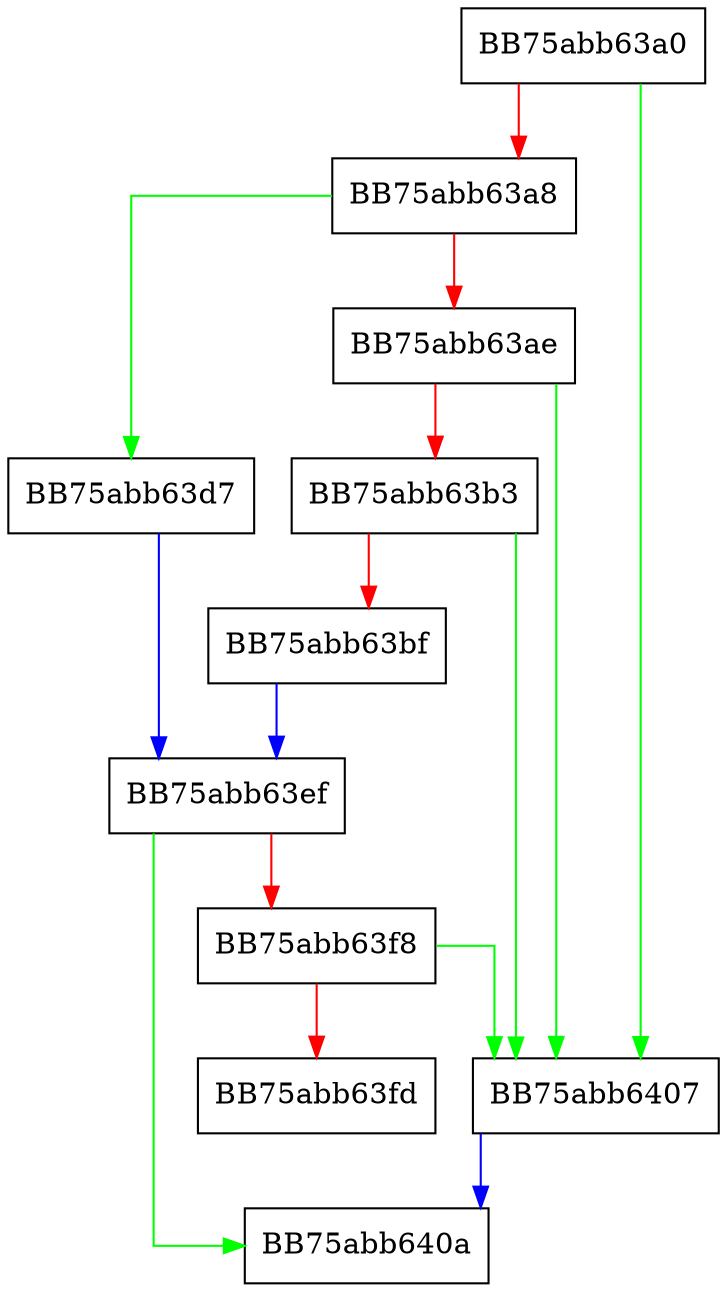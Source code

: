 digraph GetFop_MSIL {
  node [shape="box"];
  graph [splines=ortho];
  BB75abb63a0 -> BB75abb6407 [color="green"];
  BB75abb63a0 -> BB75abb63a8 [color="red"];
  BB75abb63a8 -> BB75abb63d7 [color="green"];
  BB75abb63a8 -> BB75abb63ae [color="red"];
  BB75abb63ae -> BB75abb6407 [color="green"];
  BB75abb63ae -> BB75abb63b3 [color="red"];
  BB75abb63b3 -> BB75abb6407 [color="green"];
  BB75abb63b3 -> BB75abb63bf [color="red"];
  BB75abb63bf -> BB75abb63ef [color="blue"];
  BB75abb63d7 -> BB75abb63ef [color="blue"];
  BB75abb63ef -> BB75abb640a [color="green"];
  BB75abb63ef -> BB75abb63f8 [color="red"];
  BB75abb63f8 -> BB75abb6407 [color="green"];
  BB75abb63f8 -> BB75abb63fd [color="red"];
  BB75abb6407 -> BB75abb640a [color="blue"];
}
